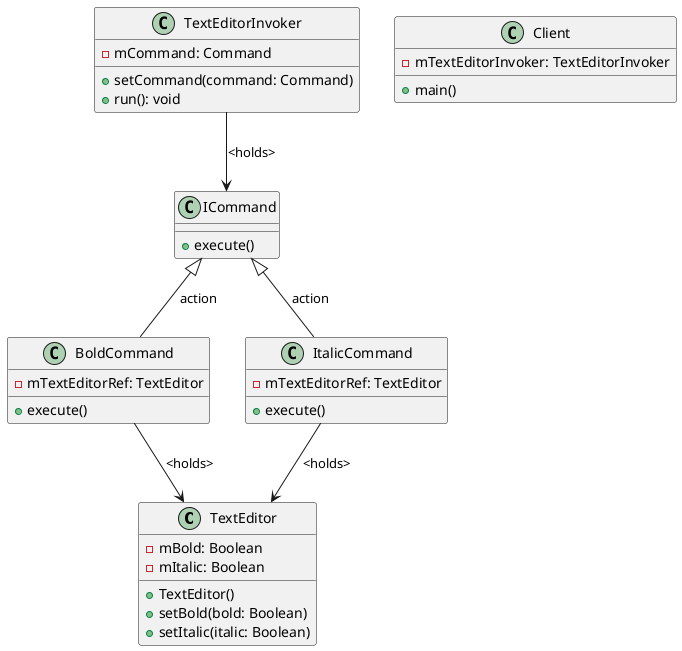 @startuml


class TextEditor {
    - mBold: Boolean
    - mItalic: Boolean
    +TextEditor()
    +setBold(bold: Boolean)
    +setItalic(italic: Boolean)
}    

class ICommand {
    +execute()
}
class BoldCommand  {
    - mTextEditorRef: TextEditor
    +execute()
}
class ItalicCommand  {
    - mTextEditorRef: TextEditor
    +execute()
}

ICommand <|-- BoldCommand : action
ICommand <|-- ItalicCommand : action

BoldCommand --> TextEditor : <holds> 
ItalicCommand --> TextEditor : <holds>


class TextEditorInvoker {
    - mCommand: Command 
    +setCommand(command: Command)
    +run(): void
}
TextEditorInvoker --> ICommand : <holds>

class Client {
    - mTextEditorInvoker: TextEditorInvoker
    +main()
}



@enduml